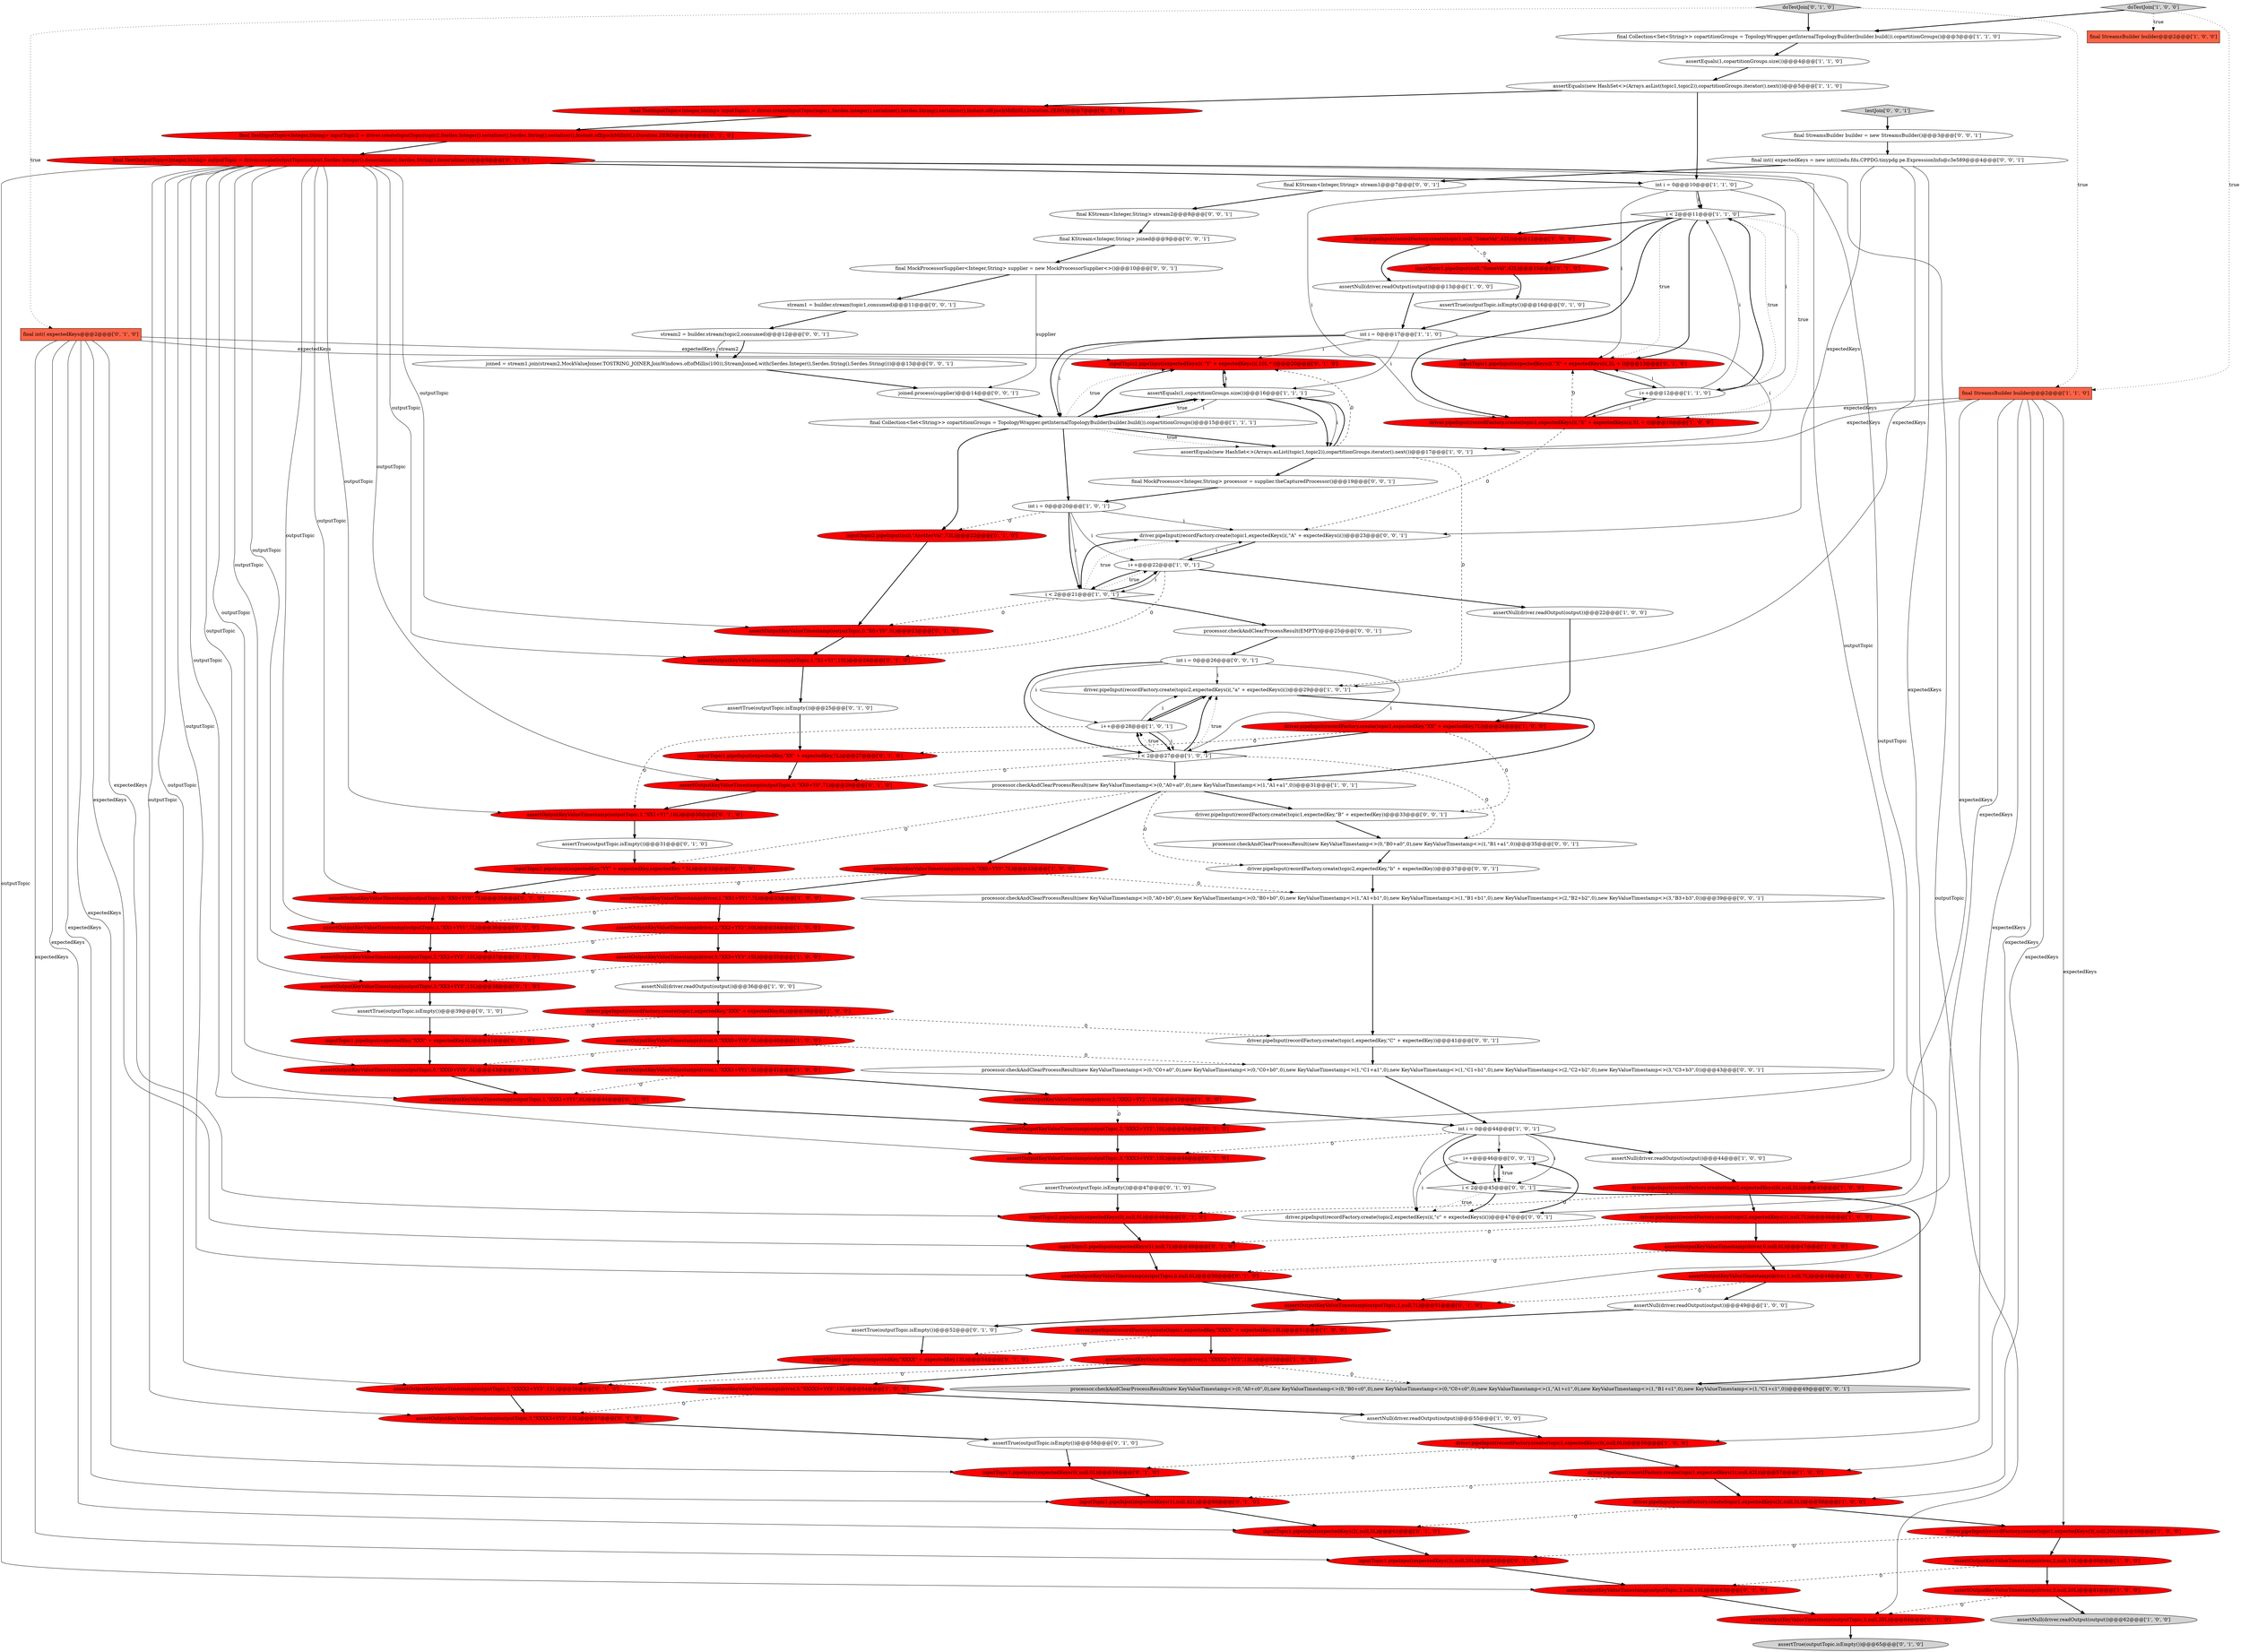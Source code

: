 digraph {
77 [style = filled, label = "assertOutputKeyValueTimestamp(outputTopic,2,\"XXX2+YY2\",10L)@@@45@@@['0', '1', '0']", fillcolor = red, shape = ellipse image = "AAA1AAABBB2BBB"];
115 [style = filled, label = "driver.pipeInput(recordFactory.create(topic2,expectedKey,\"b\" + expectedKey))@@@37@@@['0', '0', '1']", fillcolor = white, shape = ellipse image = "AAA0AAABBB3BBB"];
88 [style = filled, label = "assertOutputKeyValueTimestamp(outputTopic,0,\"XX0+YY0\",7L)@@@35@@@['0', '1', '0']", fillcolor = red, shape = ellipse image = "AAA1AAABBB2BBB"];
90 [style = filled, label = "inputTopic2.pipeInput(expectedKeys(1(,null,7L)@@@49@@@['0', '1', '0']", fillcolor = red, shape = ellipse image = "AAA1AAABBB2BBB"];
89 [style = filled, label = "final TestOutputTopic<Integer,String> outputTopic = driver.createOutputTopic(output,Serdes.Integer().deserializer(),Serdes.String().deserializer())@@@9@@@['0', '1', '0']", fillcolor = red, shape = ellipse image = "AAA1AAABBB2BBB"];
80 [style = filled, label = "assertTrue(outputTopic.isEmpty())@@@65@@@['0', '1', '0']", fillcolor = lightgray, shape = ellipse image = "AAA0AAABBB2BBB"];
60 [style = filled, label = "inputTopic2.pipeInput(expectedKeys(i(,\"Y\" + expectedKeys(i(,10L * i)@@@20@@@['0', '1', '0']", fillcolor = red, shape = ellipse image = "AAA1AAABBB2BBB"];
64 [style = filled, label = "inputTopic1.pipeInput(expectedKey,\"XXXX\" + expectedKey,13L)@@@54@@@['0', '1', '0']", fillcolor = red, shape = ellipse image = "AAA1AAABBB2BBB"];
106 [style = filled, label = "driver.pipeInput(recordFactory.create(topic1,expectedKeys(i(,\"A\" + expectedKeys(i())@@@23@@@['0', '0', '1']", fillcolor = white, shape = ellipse image = "AAA0AAABBB3BBB"];
19 [style = filled, label = "driver.pipeInput(recordFactory.create(topic1,expectedKeys(2(,null,5L))@@@58@@@['1', '0', '0']", fillcolor = red, shape = ellipse image = "AAA1AAABBB1BBB"];
101 [style = filled, label = "testJoin['0', '0', '1']", fillcolor = lightgray, shape = diamond image = "AAA0AAABBB3BBB"];
78 [style = filled, label = "assertOutputKeyValueTimestamp(outputTopic,3,\"XX3+YY3\",15L)@@@38@@@['0', '1', '0']", fillcolor = red, shape = ellipse image = "AAA1AAABBB2BBB"];
105 [style = filled, label = "driver.pipeInput(recordFactory.create(topic1,expectedKey,\"C\" + expectedKey))@@@41@@@['0', '0', '1']", fillcolor = white, shape = ellipse image = "AAA0AAABBB3BBB"];
109 [style = filled, label = "driver.pipeInput(recordFactory.create(topic1,expectedKey,\"B\" + expectedKey))@@@33@@@['0', '0', '1']", fillcolor = white, shape = ellipse image = "AAA0AAABBB3BBB"];
35 [style = filled, label = "final Collection<Set<String>> copartitionGroups = TopologyWrapper.getInternalTopologyBuilder(builder.build()).copartitionGroups()@@@15@@@['1', '1', '1']", fillcolor = white, shape = ellipse image = "AAA0AAABBB1BBB"];
37 [style = filled, label = "driver.pipeInput(recordFactory.create(topic1,expectedKey,\"XXXX\" + expectedKey,13L))@@@51@@@['1', '0', '0']", fillcolor = red, shape = ellipse image = "AAA1AAABBB1BBB"];
7 [style = filled, label = "driver.pipeInput(recordFactory.create(topic1,null,\"SomeVal\",42L))@@@12@@@['1', '0', '0']", fillcolor = red, shape = ellipse image = "AAA1AAABBB1BBB"];
27 [style = filled, label = "assertOutputKeyValueTimestamp(driver,3,null,20L)@@@61@@@['1', '0', '0']", fillcolor = red, shape = ellipse image = "AAA1AAABBB1BBB"];
100 [style = filled, label = "i++@@@46@@@['0', '0', '1']", fillcolor = white, shape = ellipse image = "AAA0AAABBB3BBB"];
86 [style = filled, label = "assertTrue(outputTopic.isEmpty())@@@47@@@['0', '1', '0']", fillcolor = white, shape = ellipse image = "AAA0AAABBB2BBB"];
18 [style = filled, label = "i < 2@@@11@@@['1', '1', '0']", fillcolor = white, shape = diamond image = "AAA0AAABBB1BBB"];
29 [style = filled, label = "assertOutputKeyValueTimestamp(driver,2,\"XX2+YY2\",10L)@@@34@@@['1', '0', '0']", fillcolor = red, shape = ellipse image = "AAA1AAABBB1BBB"];
76 [style = filled, label = "inputTopic1.pipeInput(expectedKeys(i(,\"X\" + expectedKeys(i(,5L + i)@@@13@@@['0', '1', '0']", fillcolor = red, shape = ellipse image = "AAA1AAABBB2BBB"];
10 [style = filled, label = "assertNull(driver.readOutput(output))@@@13@@@['1', '0', '0']", fillcolor = white, shape = ellipse image = "AAA0AAABBB1BBB"];
44 [style = filled, label = "driver.pipeInput(recordFactory.create(topic2,expectedKeys(1(,null,7L))@@@46@@@['1', '0', '0']", fillcolor = red, shape = ellipse image = "AAA1AAABBB1BBB"];
6 [style = filled, label = "final Collection<Set<String>> copartitionGroups = TopologyWrapper.getInternalTopologyBuilder(builder.build()).copartitionGroups()@@@3@@@['1', '1', '0']", fillcolor = white, shape = ellipse image = "AAA0AAABBB1BBB"];
67 [style = filled, label = "inputTopic1.pipeInput(expectedKeys(0(,null,0L)@@@59@@@['0', '1', '0']", fillcolor = red, shape = ellipse image = "AAA1AAABBB2BBB"];
5 [style = filled, label = "driver.pipeInput(recordFactory.create(topic1,expectedKey,\"XX\" + expectedKey,7L))@@@24@@@['1', '0', '0']", fillcolor = red, shape = ellipse image = "AAA1AAABBB1BBB"];
103 [style = filled, label = "processor.checkAndClearProcessResult(EMPTY)@@@25@@@['0', '0', '1']", fillcolor = white, shape = ellipse image = "AAA0AAABBB3BBB"];
114 [style = filled, label = "final int(( expectedKeys = new int((((edu.fdu.CPPDG.tinypdg.pe.ExpressionInfo@c3e589@@@4@@@['0', '0', '1']", fillcolor = white, shape = ellipse image = "AAA0AAABBB3BBB"];
47 [style = filled, label = "assertNull(driver.readOutput(output))@@@44@@@['1', '0', '0']", fillcolor = white, shape = ellipse image = "AAA0AAABBB1BBB"];
117 [style = filled, label = "final MockProcessor<Integer,String> processor = supplier.theCapturedProcessor()@@@19@@@['0', '0', '1']", fillcolor = white, shape = ellipse image = "AAA0AAABBB3BBB"];
57 [style = filled, label = "assertTrue(outputTopic.isEmpty())@@@16@@@['0', '1', '0']", fillcolor = white, shape = ellipse image = "AAA0AAABBB2BBB"];
108 [style = filled, label = "processor.checkAndClearProcessResult(new KeyValueTimestamp<>(0,\"C0+a0\",0),new KeyValueTimestamp<>(0,\"C0+b0\",0),new KeyValueTimestamp<>(1,\"C1+a1\",0),new KeyValueTimestamp<>(1,\"C1+b1\",0),new KeyValueTimestamp<>(2,\"C2+b2\",0),new KeyValueTimestamp<>(3,\"C3+b3\",0))@@@43@@@['0', '0', '1']", fillcolor = white, shape = ellipse image = "AAA0AAABBB3BBB"];
116 [style = filled, label = "int i = 0@@@26@@@['0', '0', '1']", fillcolor = white, shape = ellipse image = "AAA0AAABBB3BBB"];
12 [style = filled, label = "assertNull(driver.readOutput(output))@@@22@@@['1', '0', '0']", fillcolor = white, shape = ellipse image = "AAA0AAABBB1BBB"];
9 [style = filled, label = "int i = 0@@@20@@@['1', '0', '1']", fillcolor = white, shape = ellipse image = "AAA0AAABBB1BBB"];
56 [style = filled, label = "assertOutputKeyValueTimestamp(outputTopic,1,\"X1+Y1\",10L)@@@24@@@['0', '1', '0']", fillcolor = red, shape = ellipse image = "AAA1AAABBB2BBB"];
30 [style = filled, label = "assertOutputKeyValueTimestamp(driver,2,\"XXXX2+YY2\",13L)@@@53@@@['1', '0', '0']", fillcolor = red, shape = ellipse image = "AAA1AAABBB1BBB"];
55 [style = filled, label = "assertOutputKeyValueTimestamp(outputTopic,3,\"XXXX3+YY3\",15L)@@@57@@@['0', '1', '0']", fillcolor = red, shape = ellipse image = "AAA1AAABBB2BBB"];
31 [style = filled, label = "doTestJoin['1', '0', '0']", fillcolor = lightgray, shape = diamond image = "AAA0AAABBB1BBB"];
23 [style = filled, label = "assertOutputKeyValueTimestamp(driver,0,\"XX0+YY0\",7L)@@@32@@@['1', '0', '0']", fillcolor = red, shape = ellipse image = "AAA1AAABBB1BBB"];
4 [style = filled, label = "assertOutputKeyValueTimestamp(driver,1,null,7L)@@@48@@@['1', '0', '0']", fillcolor = red, shape = ellipse image = "AAA1AAABBB1BBB"];
46 [style = filled, label = "int i = 0@@@17@@@['1', '1', '0']", fillcolor = white, shape = ellipse image = "AAA0AAABBB1BBB"];
14 [style = filled, label = "driver.pipeInput(recordFactory.create(topic1,expectedKeys(0(,null,0L))@@@56@@@['1', '0', '0']", fillcolor = red, shape = ellipse image = "AAA1AAABBB1BBB"];
48 [style = filled, label = "assertOutputKeyValueTimestamp(driver,3,\"XXXX3+YY3\",15L)@@@54@@@['1', '0', '0']", fillcolor = red, shape = ellipse image = "AAA1AAABBB1BBB"];
87 [style = filled, label = "assertOutputKeyValueTimestamp(outputTopic,3,null,20L)@@@64@@@['0', '1', '0']", fillcolor = red, shape = ellipse image = "AAA1AAABBB2BBB"];
91 [style = filled, label = "inputTopic1.pipeInput(expectedKey,\"XX\" + expectedKey,7L)@@@27@@@['0', '1', '0']", fillcolor = red, shape = ellipse image = "AAA1AAABBB2BBB"];
119 [style = filled, label = "processor.checkAndClearProcessResult(new KeyValueTimestamp<>(0,\"A0+b0\",0),new KeyValueTimestamp<>(0,\"B0+b0\",0),new KeyValueTimestamp<>(1,\"A1+b1\",0),new KeyValueTimestamp<>(1,\"B1+b1\",0),new KeyValueTimestamp<>(2,\"B2+b2\",0),new KeyValueTimestamp<>(3,\"B3+b3\",0))@@@39@@@['0', '0', '1']", fillcolor = white, shape = ellipse image = "AAA0AAABBB3BBB"];
83 [style = filled, label = "final TestInputTopic<Integer,String> inputTopic2 = driver.createInputTopic(topic2,Serdes.Integer().serializer(),Serdes.String().serializer(),Instant.ofEpochMilli(0L),Duration.ZERO)@@@8@@@['0', '1', '0']", fillcolor = red, shape = ellipse image = "AAA1AAABBB2BBB"];
41 [style = filled, label = "assertOutputKeyValueTimestamp(driver,1,\"XXX1+YY1\",6L)@@@41@@@['1', '0', '0']", fillcolor = red, shape = ellipse image = "AAA1AAABBB1BBB"];
11 [style = filled, label = "assertNull(driver.readOutput(output))@@@36@@@['1', '0', '0']", fillcolor = white, shape = ellipse image = "AAA0AAABBB1BBB"];
50 [style = filled, label = "assertOutputKeyValueTimestamp(driver,1,\"XX1+YY1\",7L)@@@33@@@['1', '0', '0']", fillcolor = red, shape = ellipse image = "AAA1AAABBB1BBB"];
32 [style = filled, label = "assertEquals(new HashSet<>(Arrays.asList(topic1,topic2)),copartitionGroups.iterator().next())@@@17@@@['1', '0', '1']", fillcolor = white, shape = ellipse image = "AAA0AAABBB1BBB"];
96 [style = filled, label = "inputTopic1.pipeInput(expectedKeys(2(,null,5L)@@@61@@@['0', '1', '0']", fillcolor = red, shape = ellipse image = "AAA1AAABBB2BBB"];
20 [style = filled, label = "final StreamsBuilder builder@@@2@@@['1', '0', '0']", fillcolor = tomato, shape = box image = "AAA0AAABBB1BBB"];
13 [style = filled, label = "assertEquals(1,copartitionGroups.size())@@@4@@@['1', '1', '0']", fillcolor = white, shape = ellipse image = "AAA0AAABBB1BBB"];
94 [style = filled, label = "assertTrue(outputTopic.isEmpty())@@@39@@@['0', '1', '0']", fillcolor = white, shape = ellipse image = "AAA0AAABBB2BBB"];
113 [style = filled, label = "final MockProcessorSupplier<Integer,String> supplier = new MockProcessorSupplier<>()@@@10@@@['0', '0', '1']", fillcolor = white, shape = ellipse image = "AAA0AAABBB3BBB"];
24 [style = filled, label = "driver.pipeInput(recordFactory.create(topic2,expectedKeys(0(,null,5L))@@@45@@@['1', '0', '0']", fillcolor = red, shape = ellipse image = "AAA1AAABBB1BBB"];
97 [style = filled, label = "final KStream<Integer,String> stream1@@@7@@@['0', '0', '1']", fillcolor = white, shape = ellipse image = "AAA0AAABBB3BBB"];
45 [style = filled, label = "final StreamsBuilder builder@@@2@@@['1', '1', '0']", fillcolor = tomato, shape = box image = "AAA0AAABBB1BBB"];
39 [style = filled, label = "i++@@@22@@@['1', '0', '1']", fillcolor = white, shape = ellipse image = "AAA0AAABBB1BBB"];
68 [style = filled, label = "assertOutputKeyValueTimestamp(outputTopic,0,\"XX0+Y0\",7L)@@@29@@@['0', '1', '0']", fillcolor = red, shape = ellipse image = "AAA1AAABBB2BBB"];
8 [style = filled, label = "i++@@@12@@@['1', '1', '0']", fillcolor = white, shape = ellipse image = "AAA0AAABBB1BBB"];
52 [style = filled, label = "final int(( expectedKeys@@@2@@@['0', '1', '0']", fillcolor = tomato, shape = box image = "AAA0AAABBB2BBB"];
82 [style = filled, label = "inputTopic1.pipeInput(expectedKeys(1(,null,42L)@@@60@@@['0', '1', '0']", fillcolor = red, shape = ellipse image = "AAA1AAABBB2BBB"];
54 [style = filled, label = "assertOutputKeyValueTimestamp(outputTopic,1,\"XX1+Y1\",10L)@@@30@@@['0', '1', '0']", fillcolor = red, shape = ellipse image = "AAA1AAABBB2BBB"];
70 [style = filled, label = "assertOutputKeyValueTimestamp(outputTopic,1,\"XXX1+YY1\",6L)@@@44@@@['0', '1', '0']", fillcolor = red, shape = ellipse image = "AAA1AAABBB2BBB"];
81 [style = filled, label = "inputTopic2.pipeInput(expectedKey,\"YY\" + expectedKey,expectedKey * 5L)@@@33@@@['0', '1', '0']", fillcolor = red, shape = ellipse image = "AAA1AAABBB2BBB"];
95 [style = filled, label = "assertOutputKeyValueTimestamp(outputTopic,0,\"X0+Y0\",5L)@@@23@@@['0', '1', '0']", fillcolor = red, shape = ellipse image = "AAA1AAABBB2BBB"];
110 [style = filled, label = "joined = stream1.join(stream2,MockValueJoiner.TOSTRING_JOINER,JoinWindows.of(ofMillis(100)),StreamJoined.with(Serdes.Integer(),Serdes.String(),Serdes.String()))@@@13@@@['0', '0', '1']", fillcolor = white, shape = ellipse image = "AAA0AAABBB3BBB"];
40 [style = filled, label = "assertEquals(1,copartitionGroups.size())@@@16@@@['1', '1', '1']", fillcolor = white, shape = ellipse image = "AAA0AAABBB1BBB"];
104 [style = filled, label = "final StreamsBuilder builder = new StreamsBuilder()@@@3@@@['0', '0', '1']", fillcolor = white, shape = ellipse image = "AAA0AAABBB3BBB"];
22 [style = filled, label = "assertOutputKeyValueTimestamp(driver,2,\"XXX2+YY2\",10L)@@@42@@@['1', '0', '0']", fillcolor = red, shape = ellipse image = "AAA1AAABBB1BBB"];
99 [style = filled, label = "stream2 = builder.stream(topic2,consumed)@@@12@@@['0', '0', '1']", fillcolor = white, shape = ellipse image = "AAA0AAABBB3BBB"];
25 [style = filled, label = "assertOutputKeyValueTimestamp(driver,2,null,10L)@@@60@@@['1', '0', '0']", fillcolor = red, shape = ellipse image = "AAA1AAABBB1BBB"];
92 [style = filled, label = "inputTopic2.pipeInput(null,\"AnotherVal\",73L)@@@22@@@['0', '1', '0']", fillcolor = red, shape = ellipse image = "AAA1AAABBB2BBB"];
33 [style = filled, label = "i < 2@@@21@@@['1', '0', '1']", fillcolor = white, shape = diamond image = "AAA0AAABBB1BBB"];
84 [style = filled, label = "assertOutputKeyValueTimestamp(outputTopic,1,null,7L)@@@51@@@['0', '1', '0']", fillcolor = red, shape = ellipse image = "AAA1AAABBB2BBB"];
28 [style = filled, label = "processor.checkAndClearProcessResult(new KeyValueTimestamp<>(0,\"A0+a0\",0),new KeyValueTimestamp<>(1,\"A1+a1\",0))@@@31@@@['1', '0', '1']", fillcolor = white, shape = ellipse image = "AAA0AAABBB1BBB"];
93 [style = filled, label = "assertOutputKeyValueTimestamp(outputTopic,1,\"XX1+YY1\",7L)@@@36@@@['0', '1', '0']", fillcolor = red, shape = ellipse image = "AAA1AAABBB2BBB"];
69 [style = filled, label = "assertTrue(outputTopic.isEmpty())@@@52@@@['0', '1', '0']", fillcolor = white, shape = ellipse image = "AAA0AAABBB2BBB"];
51 [style = filled, label = "driver.pipeInput(recordFactory.create(topic1,expectedKey,\"XXX\" + expectedKey,6L))@@@38@@@['1', '0', '0']", fillcolor = red, shape = ellipse image = "AAA1AAABBB1BBB"];
121 [style = filled, label = "joined.process(supplier)@@@14@@@['0', '0', '1']", fillcolor = white, shape = ellipse image = "AAA0AAABBB3BBB"];
111 [style = filled, label = "final KStream<Integer,String> stream2@@@8@@@['0', '0', '1']", fillcolor = white, shape = ellipse image = "AAA0AAABBB3BBB"];
53 [style = filled, label = "assertOutputKeyValueTimestamp(outputTopic,2,\"XX2+YY2\",10L)@@@37@@@['0', '1', '0']", fillcolor = red, shape = ellipse image = "AAA1AAABBB2BBB"];
75 [style = filled, label = "inputTopic1.pipeInput(null,\"SomeVal\",42L)@@@15@@@['0', '1', '0']", fillcolor = red, shape = ellipse image = "AAA1AAABBB2BBB"];
85 [style = filled, label = "inputTopic2.pipeInput(expectedKeys(0(,null,5L)@@@48@@@['0', '1', '0']", fillcolor = red, shape = ellipse image = "AAA1AAABBB2BBB"];
107 [style = filled, label = "processor.checkAndClearProcessResult(new KeyValueTimestamp<>(0,\"B0+a0\",0),new KeyValueTimestamp<>(1,\"B1+a1\",0))@@@35@@@['0', '0', '1']", fillcolor = white, shape = ellipse image = "AAA0AAABBB3BBB"];
2 [style = filled, label = "driver.pipeInput(recordFactory.create(topic2,expectedKeys(i(,\"a\" + expectedKeys(i())@@@29@@@['1', '0', '1']", fillcolor = white, shape = ellipse image = "AAA0AAABBB1BBB"];
120 [style = filled, label = "i < 2@@@45@@@['0', '0', '1']", fillcolor = white, shape = diamond image = "AAA0AAABBB3BBB"];
34 [style = filled, label = "int i = 0@@@10@@@['1', '1', '0']", fillcolor = white, shape = ellipse image = "AAA0AAABBB1BBB"];
3 [style = filled, label = "int i = 0@@@44@@@['1', '0', '1']", fillcolor = white, shape = ellipse image = "AAA0AAABBB1BBB"];
43 [style = filled, label = "assertOutputKeyValueTimestamp(driver,0,\"XXX0+YY0\",6L)@@@40@@@['1', '0', '0']", fillcolor = red, shape = ellipse image = "AAA1AAABBB1BBB"];
61 [style = filled, label = "inputTopic1.pipeInput(expectedKey,\"XXX\" + expectedKey,6L)@@@41@@@['0', '1', '0']", fillcolor = red, shape = ellipse image = "AAA1AAABBB2BBB"];
74 [style = filled, label = "assertOutputKeyValueTimestamp(outputTopic,3,\"XXX3+YY3\",15L)@@@46@@@['0', '1', '0']", fillcolor = red, shape = ellipse image = "AAA1AAABBB2BBB"];
49 [style = filled, label = "driver.pipeInput(recordFactory.create(topic1,expectedKeys(3(,null,20L))@@@59@@@['1', '0', '0']", fillcolor = red, shape = ellipse image = "AAA1AAABBB1BBB"];
62 [style = filled, label = "final TestInputTopic<Integer,String> inputTopic1 = driver.createInputTopic(topic1,Serdes.Integer().serializer(),Serdes.String().serializer(),Instant.ofEpochMilli(0L),Duration.ZERO)@@@7@@@['0', '1', '0']", fillcolor = red, shape = ellipse image = "AAA1AAABBB2BBB"];
0 [style = filled, label = "assertOutputKeyValueTimestamp(driver,0,null,6L)@@@47@@@['1', '0', '0']", fillcolor = red, shape = ellipse image = "AAA1AAABBB1BBB"];
42 [style = filled, label = "assertNull(driver.readOutput(output))@@@55@@@['1', '0', '0']", fillcolor = white, shape = ellipse image = "AAA0AAABBB1BBB"];
26 [style = filled, label = "driver.pipeInput(recordFactory.create(topic1,expectedKeys(i(,\"X\" + expectedKeys(i(,5L + i))@@@10@@@['1', '0', '0']", fillcolor = red, shape = ellipse image = "AAA1AAABBB1BBB"];
58 [style = filled, label = "assertOutputKeyValueTimestamp(outputTopic,0,null,6L)@@@50@@@['0', '1', '0']", fillcolor = red, shape = ellipse image = "AAA1AAABBB2BBB"];
1 [style = filled, label = "assertNull(driver.readOutput(output))@@@49@@@['1', '0', '0']", fillcolor = white, shape = ellipse image = "AAA0AAABBB1BBB"];
21 [style = filled, label = "i < 2@@@27@@@['1', '0', '1']", fillcolor = white, shape = diamond image = "AAA0AAABBB1BBB"];
59 [style = filled, label = "assertTrue(outputTopic.isEmpty())@@@58@@@['0', '1', '0']", fillcolor = white, shape = ellipse image = "AAA0AAABBB2BBB"];
65 [style = filled, label = "doTestJoin['0', '1', '0']", fillcolor = lightgray, shape = diamond image = "AAA0AAABBB2BBB"];
16 [style = filled, label = "i++@@@28@@@['1', '0', '1']", fillcolor = white, shape = ellipse image = "AAA0AAABBB1BBB"];
15 [style = filled, label = "driver.pipeInput(recordFactory.create(topic1,expectedKeys(1(,null,42L))@@@57@@@['1', '0', '0']", fillcolor = red, shape = ellipse image = "AAA1AAABBB1BBB"];
98 [style = filled, label = "final KStream<Integer,String> joined@@@9@@@['0', '0', '1']", fillcolor = white, shape = ellipse image = "AAA0AAABBB3BBB"];
72 [style = filled, label = "inputTopic1.pipeInput(expectedKeys(3(,null,20L)@@@62@@@['0', '1', '0']", fillcolor = red, shape = ellipse image = "AAA1AAABBB2BBB"];
63 [style = filled, label = "assertTrue(outputTopic.isEmpty())@@@31@@@['0', '1', '0']", fillcolor = white, shape = ellipse image = "AAA0AAABBB2BBB"];
79 [style = filled, label = "assertOutputKeyValueTimestamp(outputTopic,2,\"XXXX2+YY2\",13L)@@@56@@@['0', '1', '0']", fillcolor = red, shape = ellipse image = "AAA1AAABBB2BBB"];
66 [style = filled, label = "assertOutputKeyValueTimestamp(outputTopic,0,\"XXX0+YY0\",6L)@@@43@@@['0', '1', '0']", fillcolor = red, shape = ellipse image = "AAA1AAABBB2BBB"];
17 [style = filled, label = "assertEquals(new HashSet<>(Arrays.asList(topic1,topic2)),copartitionGroups.iterator().next())@@@5@@@['1', '1', '0']", fillcolor = white, shape = ellipse image = "AAA0AAABBB1BBB"];
73 [style = filled, label = "assertTrue(outputTopic.isEmpty())@@@25@@@['0', '1', '0']", fillcolor = white, shape = ellipse image = "AAA0AAABBB2BBB"];
118 [style = filled, label = "processor.checkAndClearProcessResult(new KeyValueTimestamp<>(0,\"A0+c0\",0),new KeyValueTimestamp<>(0,\"B0+c0\",0),new KeyValueTimestamp<>(0,\"C0+c0\",0),new KeyValueTimestamp<>(1,\"A1+c1\",0),new KeyValueTimestamp<>(1,\"B1+c1\",0),new KeyValueTimestamp<>(1,\"C1+c1\",0))@@@49@@@['0', '0', '1']", fillcolor = lightgray, shape = ellipse image = "AAA0AAABBB3BBB"];
102 [style = filled, label = "stream1 = builder.stream(topic1,consumed)@@@11@@@['0', '0', '1']", fillcolor = white, shape = ellipse image = "AAA0AAABBB3BBB"];
112 [style = filled, label = "driver.pipeInput(recordFactory.create(topic2,expectedKeys(i(,\"c\" + expectedKeys(i())@@@47@@@['0', '0', '1']", fillcolor = white, shape = ellipse image = "AAA0AAABBB3BBB"];
36 [style = filled, label = "assertOutputKeyValueTimestamp(driver,3,\"XX3+YY3\",15L)@@@35@@@['1', '0', '0']", fillcolor = red, shape = ellipse image = "AAA1AAABBB1BBB"];
38 [style = filled, label = "assertNull(driver.readOutput(output))@@@62@@@['1', '0', '0']", fillcolor = lightgray, shape = ellipse image = "AAA0AAABBB1BBB"];
71 [style = filled, label = "assertOutputKeyValueTimestamp(outputTopic,2,null,10L)@@@63@@@['0', '1', '0']", fillcolor = red, shape = ellipse image = "AAA1AAABBB2BBB"];
27->87 [style = dashed, label="0"];
8->26 [style = solid, label="i"];
27->38 [style = bold, label=""];
61->66 [style = bold, label=""];
82->96 [style = bold, label=""];
45->44 [style = solid, label="expectedKeys"];
12->5 [style = bold, label=""];
120->112 [style = dotted, label="true"];
94->61 [style = bold, label=""];
100->120 [style = solid, label="i"];
54->63 [style = bold, label=""];
52->72 [style = solid, label="expectedKeys"];
34->18 [style = bold, label=""];
89->84 [style = solid, label="outputTopic"];
108->3 [style = bold, label=""];
3->120 [style = solid, label="i"];
117->9 [style = bold, label=""];
40->32 [style = solid, label="i"];
52->76 [style = solid, label="expectedKeys"];
45->32 [style = solid, label="expectedKeys"];
9->33 [style = solid, label="i"];
36->11 [style = bold, label=""];
21->28 [style = bold, label=""];
5->91 [style = dashed, label="0"];
21->2 [style = bold, label=""];
115->119 [style = bold, label=""];
52->96 [style = solid, label="expectedKeys"];
63->81 [style = bold, label=""];
64->79 [style = bold, label=""];
89->77 [style = solid, label="outputTopic"];
13->17 [style = bold, label=""];
32->2 [style = dashed, label="0"];
45->26 [style = solid, label="expectedKeys"];
99->110 [style = bold, label=""];
31->6 [style = bold, label=""];
89->87 [style = solid, label="outputTopic"];
52->82 [style = solid, label="expectedKeys"];
113->121 [style = solid, label="supplier"];
45->24 [style = solid, label="expectedKeys"];
65->52 [style = dotted, label="true"];
113->102 [style = bold, label=""];
21->16 [style = bold, label=""];
3->74 [style = dashed, label="0"];
51->61 [style = dashed, label="0"];
23->88 [style = dashed, label="0"];
58->84 [style = bold, label=""];
21->107 [style = dashed, label="0"];
41->22 [style = bold, label=""];
89->55 [style = solid, label="outputTopic"];
22->77 [style = dashed, label="0"];
32->117 [style = bold, label=""];
59->67 [style = bold, label=""];
2->28 [style = bold, label=""];
53->78 [style = bold, label=""];
57->46 [style = bold, label=""];
33->103 [style = bold, label=""];
2->16 [style = bold, label=""];
29->36 [style = bold, label=""];
99->110 [style = solid, label="stream2"];
50->29 [style = bold, label=""];
34->18 [style = solid, label="i"];
89->54 [style = solid, label="outputTopic"];
11->51 [style = bold, label=""];
89->58 [style = solid, label="outputTopic"];
21->68 [style = dashed, label="0"];
24->85 [style = dashed, label="0"];
45->15 [style = solid, label="expectedKeys"];
16->2 [style = solid, label="i"];
111->98 [style = bold, label=""];
55->59 [style = bold, label=""];
34->76 [style = solid, label="i"];
9->33 [style = bold, label=""];
16->21 [style = solid, label="i"];
97->111 [style = bold, label=""];
8->18 [style = bold, label=""];
107->115 [style = bold, label=""];
33->95 [style = dashed, label="0"];
96->72 [style = bold, label=""];
85->90 [style = bold, label=""];
24->44 [style = bold, label=""];
25->71 [style = dashed, label="0"];
77->74 [style = bold, label=""];
89->68 [style = solid, label="outputTopic"];
69->64 [style = bold, label=""];
18->8 [style = dotted, label="true"];
9->92 [style = dashed, label="0"];
67->82 [style = bold, label=""];
120->118 [style = bold, label=""];
114->106 [style = solid, label="expectedKeys"];
101->104 [style = bold, label=""];
35->92 [style = bold, label=""];
84->69 [style = bold, label=""];
65->6 [style = bold, label=""];
89->78 [style = solid, label="outputTopic"];
5->21 [style = bold, label=""];
25->27 [style = bold, label=""];
35->40 [style = bold, label=""];
49->25 [style = bold, label=""];
17->34 [style = bold, label=""];
88->93 [style = bold, label=""];
89->70 [style = solid, label="outputTopic"];
9->39 [style = solid, label="i"];
52->60 [style = solid, label="expectedKeys"];
78->94 [style = bold, label=""];
46->60 [style = solid, label="i"];
18->26 [style = dotted, label="true"];
72->71 [style = bold, label=""];
50->93 [style = dashed, label="0"];
8->76 [style = solid, label="i"];
0->58 [style = dashed, label="0"];
23->119 [style = dashed, label="0"];
17->62 [style = bold, label=""];
74->86 [style = bold, label=""];
89->66 [style = solid, label="outputTopic"];
39->12 [style = bold, label=""];
89->95 [style = solid, label="outputTopic"];
16->54 [style = dashed, label="0"];
93->53 [style = bold, label=""];
44->90 [style = dashed, label="0"];
14->15 [style = bold, label=""];
52->90 [style = solid, label="expectedKeys"];
21->16 [style = dotted, label="true"];
46->40 [style = solid, label="i"];
18->7 [style = bold, label=""];
95->56 [style = bold, label=""];
30->79 [style = dashed, label="0"];
49->72 [style = dashed, label="0"];
76->8 [style = bold, label=""];
114->112 [style = solid, label="expectedKeys"];
100->112 [style = solid, label="i"];
34->26 [style = solid, label="i"];
3->120 [style = bold, label=""];
33->39 [style = dotted, label="true"];
5->109 [style = dashed, label="0"];
89->53 [style = solid, label="outputTopic"];
83->89 [style = bold, label=""];
104->114 [style = bold, label=""];
66->70 [style = bold, label=""];
89->71 [style = solid, label="outputTopic"];
79->55 [style = bold, label=""];
39->106 [style = solid, label="i"];
40->35 [style = bold, label=""];
121->35 [style = bold, label=""];
103->116 [style = bold, label=""];
35->40 [style = dotted, label="true"];
46->35 [style = solid, label="i"];
33->106 [style = bold, label=""];
37->64 [style = dashed, label="0"];
35->9 [style = bold, label=""];
39->33 [style = solid, label="i"];
89->34 [style = bold, label=""];
37->30 [style = bold, label=""];
92->95 [style = bold, label=""];
98->113 [style = bold, label=""];
34->8 [style = solid, label="i"];
89->79 [style = solid, label="outputTopic"];
18->26 [style = bold, label=""];
109->107 [style = bold, label=""];
31->45 [style = dotted, label="true"];
102->99 [style = bold, label=""];
35->32 [style = bold, label=""];
21->2 [style = dotted, label="true"];
3->47 [style = bold, label=""];
26->8 [style = bold, label=""];
114->2 [style = solid, label="expectedKeys"];
15->19 [style = bold, label=""];
26->76 [style = dashed, label="0"];
112->100 [style = bold, label=""];
46->32 [style = solid, label="i"];
14->67 [style = dashed, label="0"];
39->33 [style = bold, label=""];
120->100 [style = dotted, label="true"];
42->14 [style = bold, label=""];
33->106 [style = dotted, label="true"];
89->88 [style = solid, label="outputTopic"];
3->100 [style = solid, label="i"];
18->75 [style = bold, label=""];
28->81 [style = dashed, label="0"];
47->24 [style = bold, label=""];
41->70 [style = dashed, label="0"];
28->23 [style = bold, label=""];
62->83 [style = bold, label=""];
90->58 [style = bold, label=""];
65->45 [style = dotted, label="true"];
6->13 [style = bold, label=""];
32->40 [style = bold, label=""];
46->35 [style = bold, label=""];
73->91 [style = bold, label=""];
116->21 [style = bold, label=""];
40->32 [style = bold, label=""];
4->84 [style = dashed, label="0"];
43->41 [style = bold, label=""];
51->43 [style = bold, label=""];
4->1 [style = bold, label=""];
43->66 [style = dashed, label="0"];
35->60 [style = bold, label=""];
52->67 [style = solid, label="expectedKeys"];
45->14 [style = solid, label="expectedKeys"];
29->53 [style = dashed, label="0"];
43->108 [style = dashed, label="0"];
40->60 [style = solid, label="i"];
23->50 [style = bold, label=""];
89->74 [style = solid, label="outputTopic"];
1->37 [style = bold, label=""];
45->19 [style = solid, label="expectedKeys"];
91->68 [style = bold, label=""];
26->106 [style = dashed, label="0"];
39->56 [style = dashed, label="0"];
56->73 [style = bold, label=""];
100->120 [style = bold, label=""];
48->55 [style = dashed, label="0"];
7->75 [style = dashed, label="0"];
7->10 [style = bold, label=""];
51->105 [style = dashed, label="0"];
9->106 [style = solid, label="i"];
8->18 [style = solid, label="i"];
19->96 [style = dashed, label="0"];
10->46 [style = bold, label=""];
106->39 [style = bold, label=""];
89->93 [style = solid, label="outputTopic"];
70->77 [style = bold, label=""];
75->57 [style = bold, label=""];
3->112 [style = solid, label="i"];
30->118 [style = dashed, label="0"];
16->2 [style = bold, label=""];
48->42 [style = bold, label=""];
45->49 [style = solid, label="expectedKeys"];
31->20 [style = dotted, label="true"];
71->87 [style = bold, label=""];
116->21 [style = solid, label="i"];
18->76 [style = bold, label=""];
52->85 [style = solid, label="expectedKeys"];
81->88 [style = bold, label=""];
28->109 [style = bold, label=""];
22->3 [style = bold, label=""];
32->60 [style = dashed, label="0"];
86->85 [style = bold, label=""];
33->39 [style = bold, label=""];
105->108 [style = bold, label=""];
0->4 [style = bold, label=""];
19->49 [style = bold, label=""];
89->56 [style = solid, label="outputTopic"];
16->21 [style = bold, label=""];
60->40 [style = bold, label=""];
110->121 [style = bold, label=""];
119->105 [style = bold, label=""];
87->80 [style = bold, label=""];
35->60 [style = dotted, label="true"];
36->78 [style = dashed, label="0"];
116->16 [style = solid, label="i"];
30->48 [style = bold, label=""];
15->82 [style = dashed, label="0"];
116->2 [style = solid, label="i"];
68->54 [style = bold, label=""];
120->112 [style = bold, label=""];
28->115 [style = dashed, label="0"];
18->76 [style = dotted, label="true"];
40->35 [style = solid, label="i"];
44->0 [style = bold, label=""];
114->97 [style = bold, label=""];
35->32 [style = dotted, label="true"];
}
